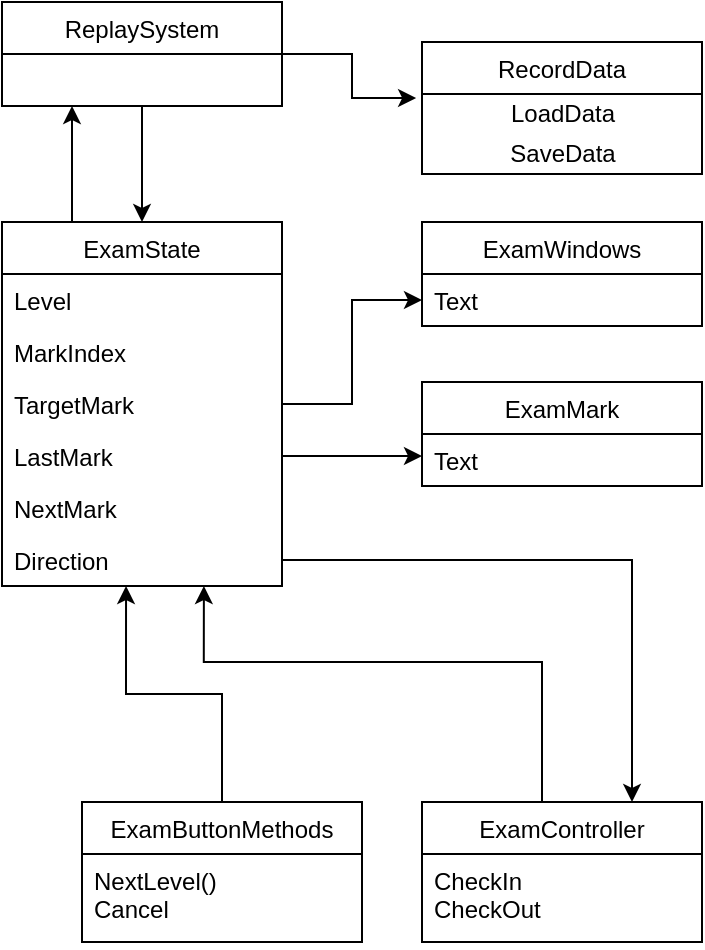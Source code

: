 <mxfile version="14.1.2" type="github">
  <diagram id="wZgaZBgDvNy4XqUkli8p" name="Page-1">
    <mxGraphModel dx="782" dy="706" grid="1" gridSize="10" guides="1" tooltips="1" connect="1" arrows="1" fold="1" page="1" pageScale="1" pageWidth="827" pageHeight="1169" math="0" shadow="0">
      <root>
        <mxCell id="0" />
        <mxCell id="1" parent="0" />
        <mxCell id="DgpNPOU7c-UgtlmGZnop-23" style="edgeStyle=orthogonalEdgeStyle;rounded=0;orthogonalLoop=1;jettySize=auto;html=1;exitX=0.25;exitY=0;exitDx=0;exitDy=0;entryX=0.25;entryY=1;entryDx=0;entryDy=0;" edge="1" parent="1" source="DgpNPOU7c-UgtlmGZnop-2" target="DgpNPOU7c-UgtlmGZnop-20">
          <mxGeometry relative="1" as="geometry" />
        </mxCell>
        <mxCell id="DgpNPOU7c-UgtlmGZnop-2" value="ExamState" style="swimlane;fontStyle=0;childLayout=stackLayout;horizontal=1;startSize=26;fillColor=none;horizontalStack=0;resizeParent=1;resizeParentMax=0;resizeLast=0;collapsible=1;marginBottom=0;" vertex="1" parent="1">
          <mxGeometry x="90" y="200" width="140" height="182" as="geometry">
            <mxRectangle x="90" y="200" width="120" height="26" as="alternateBounds" />
          </mxGeometry>
        </mxCell>
        <mxCell id="DgpNPOU7c-UgtlmGZnop-3" value="Level" style="text;strokeColor=none;fillColor=none;align=left;verticalAlign=top;spacingLeft=4;spacingRight=4;overflow=hidden;rotatable=0;points=[[0,0.5],[1,0.5]];portConstraint=eastwest;" vertex="1" parent="DgpNPOU7c-UgtlmGZnop-2">
          <mxGeometry y="26" width="140" height="26" as="geometry" />
        </mxCell>
        <mxCell id="DgpNPOU7c-UgtlmGZnop-4" value="MarkIndex" style="text;strokeColor=none;fillColor=none;align=left;verticalAlign=top;spacingLeft=4;spacingRight=4;overflow=hidden;rotatable=0;points=[[0,0.5],[1,0.5]];portConstraint=eastwest;" vertex="1" parent="DgpNPOU7c-UgtlmGZnop-2">
          <mxGeometry y="52" width="140" height="26" as="geometry" />
        </mxCell>
        <mxCell id="DgpNPOU7c-UgtlmGZnop-6" value="TargetMark" style="text;strokeColor=none;fillColor=none;align=left;verticalAlign=top;spacingLeft=4;spacingRight=4;overflow=hidden;rotatable=0;points=[[0,0.5],[1,0.5]];portConstraint=eastwest;" vertex="1" parent="DgpNPOU7c-UgtlmGZnop-2">
          <mxGeometry y="78" width="140" height="26" as="geometry" />
        </mxCell>
        <mxCell id="DgpNPOU7c-UgtlmGZnop-7" value="LastMark" style="text;strokeColor=none;fillColor=none;align=left;verticalAlign=top;spacingLeft=4;spacingRight=4;overflow=hidden;rotatable=0;points=[[0,0.5],[1,0.5]];portConstraint=eastwest;" vertex="1" parent="DgpNPOU7c-UgtlmGZnop-2">
          <mxGeometry y="104" width="140" height="26" as="geometry" />
        </mxCell>
        <mxCell id="DgpNPOU7c-UgtlmGZnop-39" value="NextMark" style="text;strokeColor=none;fillColor=none;align=left;verticalAlign=top;spacingLeft=4;spacingRight=4;overflow=hidden;rotatable=0;points=[[0,0.5],[1,0.5]];portConstraint=eastwest;" vertex="1" parent="DgpNPOU7c-UgtlmGZnop-2">
          <mxGeometry y="130" width="140" height="26" as="geometry" />
        </mxCell>
        <mxCell id="DgpNPOU7c-UgtlmGZnop-5" value="Direction" style="text;strokeColor=none;fillColor=none;align=left;verticalAlign=top;spacingLeft=4;spacingRight=4;overflow=hidden;rotatable=0;points=[[0,0.5],[1,0.5]];portConstraint=eastwest;" vertex="1" parent="DgpNPOU7c-UgtlmGZnop-2">
          <mxGeometry y="156" width="140" height="26" as="geometry" />
        </mxCell>
        <mxCell id="DgpNPOU7c-UgtlmGZnop-8" value="ExamWindows" style="swimlane;fontStyle=0;childLayout=stackLayout;horizontal=1;startSize=26;fillColor=none;horizontalStack=0;resizeParent=1;resizeParentMax=0;resizeLast=0;collapsible=1;marginBottom=0;" vertex="1" parent="1">
          <mxGeometry x="300" y="200" width="140" height="52" as="geometry">
            <mxRectangle x="90" y="200" width="120" height="26" as="alternateBounds" />
          </mxGeometry>
        </mxCell>
        <mxCell id="DgpNPOU7c-UgtlmGZnop-9" value="Text" style="text;strokeColor=none;fillColor=none;align=left;verticalAlign=top;spacingLeft=4;spacingRight=4;overflow=hidden;rotatable=0;points=[[0,0.5],[1,0.5]];portConstraint=eastwest;" vertex="1" parent="DgpNPOU7c-UgtlmGZnop-8">
          <mxGeometry y="26" width="140" height="26" as="geometry" />
        </mxCell>
        <mxCell id="DgpNPOU7c-UgtlmGZnop-15" style="edgeStyle=orthogonalEdgeStyle;rounded=0;orthogonalLoop=1;jettySize=auto;html=1;exitX=1;exitY=0.5;exitDx=0;exitDy=0;" edge="1" parent="1" source="DgpNPOU7c-UgtlmGZnop-6" target="DgpNPOU7c-UgtlmGZnop-9">
          <mxGeometry relative="1" as="geometry" />
        </mxCell>
        <mxCell id="DgpNPOU7c-UgtlmGZnop-34" style="edgeStyle=orthogonalEdgeStyle;rounded=0;orthogonalLoop=1;jettySize=auto;html=1;entryX=0.443;entryY=1;entryDx=0;entryDy=0;entryPerimeter=0;" edge="1" parent="1" source="DgpNPOU7c-UgtlmGZnop-17" target="DgpNPOU7c-UgtlmGZnop-5">
          <mxGeometry relative="1" as="geometry" />
        </mxCell>
        <mxCell id="DgpNPOU7c-UgtlmGZnop-17" value="ExamButtonMethods" style="swimlane;fontStyle=0;childLayout=stackLayout;horizontal=1;startSize=26;fillColor=none;horizontalStack=0;resizeParent=1;resizeParentMax=0;resizeLast=0;collapsible=1;marginBottom=0;" vertex="1" parent="1">
          <mxGeometry x="130" y="490" width="140" height="70" as="geometry">
            <mxRectangle x="90" y="200" width="120" height="26" as="alternateBounds" />
          </mxGeometry>
        </mxCell>
        <mxCell id="DgpNPOU7c-UgtlmGZnop-18" value="NextLevel()&#xa;Cancel&#xa;" style="text;strokeColor=none;fillColor=none;align=left;verticalAlign=top;spacingLeft=4;spacingRight=4;overflow=hidden;rotatable=0;points=[[0,0.5],[1,0.5]];portConstraint=eastwest;" vertex="1" parent="DgpNPOU7c-UgtlmGZnop-17">
          <mxGeometry y="26" width="140" height="44" as="geometry" />
        </mxCell>
        <mxCell id="DgpNPOU7c-UgtlmGZnop-22" style="edgeStyle=orthogonalEdgeStyle;rounded=0;orthogonalLoop=1;jettySize=auto;html=1;entryX=0.5;entryY=0;entryDx=0;entryDy=0;" edge="1" parent="1" source="DgpNPOU7c-UgtlmGZnop-20" target="DgpNPOU7c-UgtlmGZnop-2">
          <mxGeometry relative="1" as="geometry" />
        </mxCell>
        <mxCell id="DgpNPOU7c-UgtlmGZnop-24" style="edgeStyle=orthogonalEdgeStyle;rounded=0;orthogonalLoop=1;jettySize=auto;html=1;exitX=1;exitY=0.5;exitDx=0;exitDy=0;entryX=-0.021;entryY=0.1;entryDx=0;entryDy=0;entryPerimeter=0;" edge="1" parent="1" source="DgpNPOU7c-UgtlmGZnop-20" target="DgpNPOU7c-UgtlmGZnop-26">
          <mxGeometry relative="1" as="geometry">
            <mxPoint x="290" y="116" as="targetPoint" />
          </mxGeometry>
        </mxCell>
        <mxCell id="DgpNPOU7c-UgtlmGZnop-20" value="ReplaySystem" style="swimlane;fontStyle=0;childLayout=stackLayout;horizontal=1;startSize=26;fillColor=none;horizontalStack=0;resizeParent=1;resizeParentMax=0;resizeLast=0;collapsible=1;marginBottom=0;" vertex="1" parent="1">
          <mxGeometry x="90" y="90" width="140" height="52" as="geometry">
            <mxRectangle x="90" y="200" width="120" height="26" as="alternateBounds" />
          </mxGeometry>
        </mxCell>
        <mxCell id="DgpNPOU7c-UgtlmGZnop-25" value="RecordData" style="swimlane;fontStyle=0;childLayout=stackLayout;horizontal=1;startSize=26;fillColor=none;horizontalStack=0;resizeParent=1;resizeParentMax=0;resizeLast=0;collapsible=1;marginBottom=0;" vertex="1" parent="1">
          <mxGeometry x="300" y="110" width="140" height="66" as="geometry">
            <mxRectangle x="90" y="200" width="120" height="26" as="alternateBounds" />
          </mxGeometry>
        </mxCell>
        <mxCell id="DgpNPOU7c-UgtlmGZnop-26" value="LoadData" style="text;html=1;align=center;verticalAlign=middle;resizable=0;points=[];autosize=1;" vertex="1" parent="DgpNPOU7c-UgtlmGZnop-25">
          <mxGeometry y="26" width="140" height="20" as="geometry" />
        </mxCell>
        <mxCell id="DgpNPOU7c-UgtlmGZnop-27" value="SaveData" style="text;html=1;align=center;verticalAlign=middle;resizable=0;points=[];autosize=1;" vertex="1" parent="DgpNPOU7c-UgtlmGZnop-25">
          <mxGeometry y="46" width="140" height="20" as="geometry" />
        </mxCell>
        <mxCell id="DgpNPOU7c-UgtlmGZnop-30" style="edgeStyle=orthogonalEdgeStyle;rounded=0;orthogonalLoop=1;jettySize=auto;html=1;entryX=0.721;entryY=1;entryDx=0;entryDy=0;entryPerimeter=0;" edge="1" parent="1" source="DgpNPOU7c-UgtlmGZnop-28" target="DgpNPOU7c-UgtlmGZnop-5">
          <mxGeometry relative="1" as="geometry">
            <mxPoint x="191" y="370" as="targetPoint" />
            <Array as="points">
              <mxPoint x="360" y="420" />
              <mxPoint x="191" y="420" />
            </Array>
          </mxGeometry>
        </mxCell>
        <mxCell id="DgpNPOU7c-UgtlmGZnop-28" value="ExamController" style="swimlane;fontStyle=0;childLayout=stackLayout;horizontal=1;startSize=26;fillColor=none;horizontalStack=0;resizeParent=1;resizeParentMax=0;resizeLast=0;collapsible=1;marginBottom=0;" vertex="1" parent="1">
          <mxGeometry x="300" y="490" width="140" height="70" as="geometry">
            <mxRectangle x="90" y="200" width="120" height="26" as="alternateBounds" />
          </mxGeometry>
        </mxCell>
        <mxCell id="DgpNPOU7c-UgtlmGZnop-29" value="CheckIn&#xa;CheckOut" style="text;strokeColor=none;fillColor=none;align=left;verticalAlign=top;spacingLeft=4;spacingRight=4;overflow=hidden;rotatable=0;points=[[0,0.5],[1,0.5]];portConstraint=eastwest;" vertex="1" parent="DgpNPOU7c-UgtlmGZnop-28">
          <mxGeometry y="26" width="140" height="44" as="geometry" />
        </mxCell>
        <mxCell id="DgpNPOU7c-UgtlmGZnop-31" style="edgeStyle=orthogonalEdgeStyle;rounded=0;orthogonalLoop=1;jettySize=auto;html=1;entryX=0.75;entryY=0;entryDx=0;entryDy=0;" edge="1" parent="1" source="DgpNPOU7c-UgtlmGZnop-5" target="DgpNPOU7c-UgtlmGZnop-28">
          <mxGeometry relative="1" as="geometry" />
        </mxCell>
        <mxCell id="DgpNPOU7c-UgtlmGZnop-36" style="edgeStyle=orthogonalEdgeStyle;rounded=0;orthogonalLoop=1;jettySize=auto;html=1;exitX=1;exitY=0.5;exitDx=0;exitDy=0;" edge="1" parent="1" source="DgpNPOU7c-UgtlmGZnop-7">
          <mxGeometry relative="1" as="geometry">
            <mxPoint x="300" y="317" as="targetPoint" />
          </mxGeometry>
        </mxCell>
        <mxCell id="DgpNPOU7c-UgtlmGZnop-37" value="ExamMark" style="swimlane;fontStyle=0;childLayout=stackLayout;horizontal=1;startSize=26;fillColor=none;horizontalStack=0;resizeParent=1;resizeParentMax=0;resizeLast=0;collapsible=1;marginBottom=0;" vertex="1" parent="1">
          <mxGeometry x="300" y="280" width="140" height="52" as="geometry">
            <mxRectangle x="90" y="200" width="120" height="26" as="alternateBounds" />
          </mxGeometry>
        </mxCell>
        <mxCell id="DgpNPOU7c-UgtlmGZnop-38" value="Text" style="text;strokeColor=none;fillColor=none;align=left;verticalAlign=top;spacingLeft=4;spacingRight=4;overflow=hidden;rotatable=0;points=[[0,0.5],[1,0.5]];portConstraint=eastwest;" vertex="1" parent="DgpNPOU7c-UgtlmGZnop-37">
          <mxGeometry y="26" width="140" height="26" as="geometry" />
        </mxCell>
      </root>
    </mxGraphModel>
  </diagram>
</mxfile>
